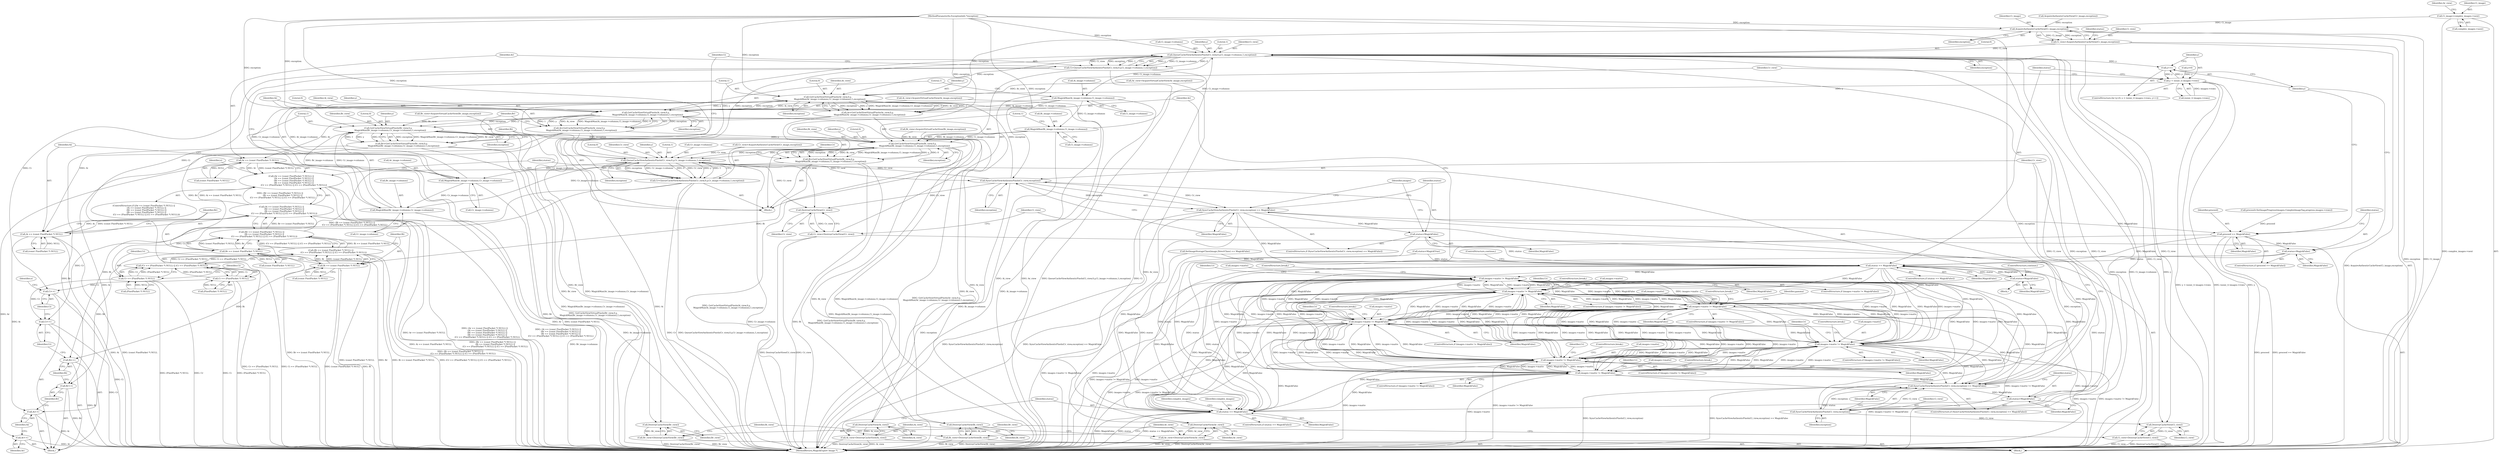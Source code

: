 digraph "0_ImageMagick6_f6ffc702c6eecd963587273a429dcd608c648984_0@pointer" {
"1000335" [label="(Call,Ci_image=complex_images->next)"];
"1000367" [label="(Call,AcquireAuthenticCacheView(Ci_image,exception))"];
"1000365" [label="(Call,Ci_view=AcquireAuthenticCacheView(Ci_image,exception))"];
"1000471" [label="(Call,QueueCacheViewAuthenticPixels(Ci_view,0,y,Ci_image->columns,1,exception))"];
"1000387" [label="(Call,y++)"];
"1000380" [label="(Call,y < (ssize_t) images->rows)"];
"1000400" [label="(Call,GetCacheViewVirtualPixels(Ar_view,0,y,\n      MagickMax(Ar_image->columns,Cr_image->columns),1,exception))"];
"1000398" [label="(Call,Ar=GetCacheViewVirtualPixels(Ar_view,0,y,\n      MagickMax(Ar_image->columns,Cr_image->columns),1,exception))"];
"1000482" [label="(Call,Ar == (const PixelPacket *) NULL)"];
"1000481" [label="(Call,(Ar == (const PixelPacket *) NULL) ||\n        (Ai == (const PixelPacket *) NULL) ||\n        (Br == (const PixelPacket *) NULL) ||\n        (Bi == (const PixelPacket *) NULL) ||\n        (Cr == (PixelPacket *) NULL) || (Ci == (PixelPacket *) NULL))"];
"1001554" [label="(Call,Ar++)"];
"1000415" [label="(Call,GetCacheViewVirtualPixels(Ai_view,0,y,\n      MagickMax(Ai_image->columns,Ci_image->columns),1,exception))"];
"1000413" [label="(Call,Ai=GetCacheViewVirtualPixels(Ai_view,0,y,\n      MagickMax(Ai_image->columns,Ci_image->columns),1,exception))"];
"1000488" [label="(Call,Ai == (const PixelPacket *) NULL)"];
"1000487" [label="(Call,(Ai == (const PixelPacket *) NULL) ||\n        (Br == (const PixelPacket *) NULL) ||\n        (Bi == (const PixelPacket *) NULL) ||\n        (Cr == (PixelPacket *) NULL) || (Ci == (PixelPacket *) NULL))"];
"1001556" [label="(Call,Ai++)"];
"1000430" [label="(Call,GetCacheViewVirtualPixels(Br_view,0,y,\n      MagickMax(Br_image->columns,Cr_image->columns),1,exception))"];
"1000428" [label="(Call,Br=GetCacheViewVirtualPixels(Br_view,0,y,\n      MagickMax(Br_image->columns,Cr_image->columns),1,exception))"];
"1000494" [label="(Call,Br == (const PixelPacket *) NULL)"];
"1000493" [label="(Call,(Br == (const PixelPacket *) NULL) ||\n        (Bi == (const PixelPacket *) NULL) ||\n        (Cr == (PixelPacket *) NULL) || (Ci == (PixelPacket *) NULL))"];
"1001558" [label="(Call,Br++)"];
"1000445" [label="(Call,GetCacheViewVirtualPixels(Bi_view,0,y,\n      MagickMax(Bi_image->columns,Ci_image->columns),1,exception))"];
"1000443" [label="(Call,Bi=GetCacheViewVirtualPixels(Bi_view,0,y,\n      MagickMax(Bi_image->columns,Ci_image->columns),1,exception))"];
"1000500" [label="(Call,Bi == (const PixelPacket *) NULL)"];
"1000499" [label="(Call,(Bi == (const PixelPacket *) NULL) ||\n        (Cr == (PixelPacket *) NULL) || (Ci == (PixelPacket *) NULL))"];
"1001560" [label="(Call,Bi++)"];
"1000460" [label="(Call,QueueCacheViewAuthenticPixels(Cr_view,0,y,Cr_image->columns,1,exception))"];
"1000404" [label="(Call,MagickMax(Ar_image->columns,Cr_image->columns))"];
"1000434" [label="(Call,MagickMax(Br_image->columns,Cr_image->columns))"];
"1000458" [label="(Call,Cr=QueueCacheViewAuthenticPixels(Cr_view,0,y,Cr_image->columns,1,exception))"];
"1000506" [label="(Call,Cr == (PixelPacket *) NULL)"];
"1000505" [label="(Call,(Cr == (PixelPacket *) NULL) || (Ci == (PixelPacket *) NULL))"];
"1001562" [label="(Call,Cr++)"];
"1001577" [label="(Call,SyncCacheViewAuthenticPixels(Cr_view,exception))"];
"1001576" [label="(Call,SyncCacheViewAuthenticPixels(Cr_view,exception) == MagickFalse)"];
"1000394" [label="(Call,status == MagickFalse)"];
"1000517" [label="(Call,status=MagickFalse)"];
"1001637" [label="(Call,status == MagickFalse)"];
"1000607" [label="(Call,images->matte != MagickFalse)"];
"1000685" [label="(Call,images->matte != MagickFalse)"];
"1000897" [label="(Call,images->matte != MagickFalse)"];
"1001080" [label="(Call,images->matte != MagickFalse)"];
"1001253" [label="(Call,images->matte != MagickFalse)"];
"1001413" [label="(Call,images->matte != MagickFalse)"];
"1001525" [label="(Call,images->matte != MagickFalse)"];
"1001567" [label="(Call,SyncCacheViewAuthenticPixels(Ci_view,exception) == MagickFalse)"];
"1001572" [label="(Call,status=MagickFalse)"];
"1001581" [label="(Call,status=MagickFalse)"];
"1001606" [label="(Call,proceed == MagickFalse)"];
"1001609" [label="(Call,status=MagickFalse)"];
"1001614" [label="(Call,DestroyCacheView(Cr_view))"];
"1001612" [label="(Call,Cr_view=DestroyCacheView(Cr_view))"];
"1001626" [label="(Call,DestroyCacheView(Bi_view))"];
"1001624" [label="(Call,Bi_view=DestroyCacheView(Bi_view))"];
"1001622" [label="(Call,DestroyCacheView(Br_view))"];
"1001620" [label="(Call,Br_view=DestroyCacheView(Br_view))"];
"1001634" [label="(Call,DestroyCacheView(Ai_view))"];
"1001632" [label="(Call,Ai_view=DestroyCacheView(Ai_view))"];
"1001630" [label="(Call,DestroyCacheView(Ar_view))"];
"1001628" [label="(Call,Ar_view=DestroyCacheView(Ar_view))"];
"1000419" [label="(Call,MagickMax(Ai_image->columns,Ci_image->columns))"];
"1000449" [label="(Call,MagickMax(Bi_image->columns,Ci_image->columns))"];
"1000469" [label="(Call,Ci=QueueCacheViewAuthenticPixels(Ci_view,0,y,Ci_image->columns,1,exception))"];
"1000511" [label="(Call,Ci == (PixelPacket *) NULL)"];
"1001564" [label="(Call,Ci++)"];
"1001568" [label="(Call,SyncCacheViewAuthenticPixels(Ci_view,exception))"];
"1001618" [label="(Call,DestroyCacheView(Ci_view))"];
"1001616" [label="(Call,Ci_view=DestroyCacheView(Ci_view))"];
"1001564" [label="(Call,Ci++)"];
"1001639" [label="(Identifier,MagickFalse)"];
"1000467" [label="(Literal,1)"];
"1000445" [label="(Call,GetCacheViewVirtualPixels(Bi_view,0,y,\n      MagickMax(Bi_image->columns,Ci_image->columns),1,exception))"];
"1000464" [label="(Call,Cr_image->columns)"];
"1000462" [label="(Literal,0)"];
"1000362" [label="(Call,AcquireAuthenticCacheView(Cr_image,exception))"];
"1001616" [label="(Call,Ci_view=DestroyCacheView(Ci_view))"];
"1001569" [label="(Identifier,Ci_view)"];
"1000965" [label="(ControlStructure,break;)"];
"1001613" [label="(Identifier,Cr_view)"];
"1001607" [label="(Identifier,proceed)"];
"1001610" [label="(Identifier,status)"];
"1000381" [label="(Identifier,y)"];
"1000487" [label="(Call,(Ai == (const PixelPacket *) NULL) ||\n        (Br == (const PixelPacket *) NULL) ||\n        (Bi == (const PixelPacket *) NULL) ||\n        (Cr == (PixelPacket *) NULL) || (Ci == (PixelPacket *) NULL))"];
"1000380" [label="(Call,y < (ssize_t) images->rows)"];
"1001413" [label="(Call,images->matte != MagickFalse)"];
"1000505" [label="(Call,(Cr == (PixelPacket *) NULL) || (Ci == (PixelPacket *) NULL))"];
"1001252" [label="(ControlStructure,if (images->matte != MagickFalse))"];
"1000468" [label="(Identifier,exception)"];
"1001575" [label="(ControlStructure,if (SyncCacheViewAuthenticPixels(Cr_view,exception) == MagickFalse))"];
"1001624" [label="(Call,Bi_view=DestroyCacheView(Bi_view))"];
"1000479" [label="(Identifier,exception)"];
"1000494" [label="(Call,Br == (const PixelPacket *) NULL)"];
"1000460" [label="(Call,QueueCacheViewAuthenticPixels(Cr_view,0,y,Cr_image->columns,1,exception))"];
"1000404" [label="(Call,MagickMax(Ar_image->columns,Cr_image->columns))"];
"1000441" [label="(Literal,1)"];
"1000511" [label="(Call,Ci == (PixelPacket *) NULL)"];
"1000402" [label="(Literal,0)"];
"1000608" [label="(Call,images->matte)"];
"1001563" [label="(Identifier,Cr)"];
"1000461" [label="(Identifier,Cr_view)"];
"1000635" [label="(ControlStructure,break;)"];
"1000470" [label="(Identifier,Ci)"];
"1000904" [label="(Identifier,gamma)"];
"1000426" [label="(Literal,1)"];
"1001573" [label="(Identifier,status)"];
"1001605" [label="(ControlStructure,if (proceed == MagickFalse))"];
"1000533" [label="(Identifier,x)"];
"1000463" [label="(Identifier,y)"];
"1000447" [label="(Literal,0)"];
"1000431" [label="(Identifier,Br_view)"];
"1000395" [label="(Identifier,status)"];
"1000484" [label="(Call,(const PixelPacket *) NULL)"];
"1001261" [label="(Identifier,Cr)"];
"1000456" [label="(Literal,1)"];
"1000685" [label="(Call,images->matte != MagickFalse)"];
"1001615" [label="(Identifier,Cr_view)"];
"1000512" [label="(Identifier,Ci)"];
"1001629" [label="(Identifier,Ar_view)"];
"1001571" [label="(Identifier,MagickFalse)"];
"1000897" [label="(Call,images->matte != MagickFalse)"];
"1001630" [label="(Call,DestroyCacheView(Ar_view))"];
"1000495" [label="(Identifier,Br)"];
"1000401" [label="(Identifier,Ar_view)"];
"1000473" [label="(Literal,0)"];
"1000335" [label="(Call,Ci_image=complex_images->next)"];
"1001081" [label="(Call,images->matte)"];
"1000367" [label="(Call,AcquireAuthenticCacheView(Ci_image,exception))"];
"1000446" [label="(Identifier,Bi_view)"];
"1000371" [label="(Identifier,status)"];
"1000398" [label="(Call,Ar=GetCacheViewVirtualPixels(Ar_view,0,y,\n      MagickMax(Ar_image->columns,Cr_image->columns),1,exception))"];
"1000513" [label="(Call,(PixelPacket *) NULL)"];
"1000496" [label="(Call,(const PixelPacket *) NULL)"];
"1000483" [label="(Identifier,Ar)"];
"1001421" [label="(Identifier,Cr)"];
"1001633" [label="(Identifier,Ai_view)"];
"1001618" [label="(Call,DestroyCacheView(Ci_view))"];
"1001529" [label="(Identifier,MagickFalse)"];
"1000458" [label="(Call,Cr=QueueCacheViewAuthenticPixels(Cr_view,0,y,Cr_image->columns,1,exception))"];
"1001533" [label="(Identifier,Cr)"];
"1000414" [label="(Identifier,Ai)"];
"1000443" [label="(Call,Bi=GetCacheViewVirtualPixels(Bi_view,0,y,\n      MagickMax(Bi_image->columns,Ci_image->columns),1,exception))"];
"1000453" [label="(Call,Ci_image->columns)"];
"1000340" [label="(Call,Ar_view=AcquireVirtualCacheView(Ar_image,exception))"];
"1000520" [label="(ControlStructure,continue;)"];
"1000432" [label="(Literal,0)"];
"1001559" [label="(Identifier,Br)"];
"1000457" [label="(Identifier,exception)"];
"1001567" [label="(Call,SyncCacheViewAuthenticPixels(Ci_view,exception) == MagickFalse)"];
"1000488" [label="(Call,Ai == (const PixelPacket *) NULL)"];
"1000341" [label="(Identifier,Ar_view)"];
"1000489" [label="(Identifier,Ai)"];
"1001645" [label="(Identifier,complex_images)"];
"1000433" [label="(Identifier,y)"];
"1001587" [label="(Identifier,images)"];
"1001579" [label="(Identifier,exception)"];
"1001566" [label="(ControlStructure,if (SyncCacheViewAuthenticPixels(Ci_view,exception) == MagickFalse))"];
"1000423" [label="(Call,Ci_image->columns)"];
"1001626" [label="(Call,DestroyCacheView(Bi_view))"];
"1000428" [label="(Call,Br=GetCacheViewVirtualPixels(Br_view,0,y,\n      MagickMax(Br_image->columns,Cr_image->columns),1,exception))"];
"1000400" [label="(Call,GetCacheViewVirtualPixels(Ar_view,0,y,\n      MagickMax(Ar_image->columns,Cr_image->columns),1,exception))"];
"1001079" [label="(ControlStructure,if (images->matte != MagickFalse))"];
"1001565" [label="(Identifier,Ci)"];
"1000365" [label="(Call,Ci_view=AcquireAuthenticCacheView(Ci_image,exception))"];
"1000438" [label="(Call,Cr_image->columns)"];
"1001417" [label="(Identifier,MagickFalse)"];
"1000607" [label="(Call,images->matte != MagickFalse)"];
"1000405" [label="(Call,Ar_image->columns)"];
"1001609" [label="(Call,status=MagickFalse)"];
"1001524" [label="(ControlStructure,if (images->matte != MagickFalse))"];
"1000523" [label="(Identifier,x)"];
"1001606" [label="(Call,proceed == MagickFalse)"];
"1001646" [label="(MethodReturn,MagickExport Image *)"];
"1000444" [label="(Identifier,Bi)"];
"1001525" [label="(Call,images->matte != MagickFalse)"];
"1000387" [label="(Call,y++)"];
"1000482" [label="(Call,Ar == (const PixelPacket *) NULL)"];
"1001574" [label="(Identifier,MagickFalse)"];
"1000370" [label="(Call,status=MagickTrue)"];
"1000901" [label="(Identifier,MagickFalse)"];
"1001578" [label="(Identifier,Cr_view)"];
"1001556" [label="(Call,Ai++)"];
"1001080" [label="(Call,images->matte != MagickFalse)"];
"1001635" [label="(Identifier,Ai_view)"];
"1000490" [label="(Call,(const PixelPacket *) NULL)"];
"1000427" [label="(Identifier,exception)"];
"1000345" [label="(Call,Ai_view=AcquireVirtualCacheView(Ai_image,exception))"];
"1000475" [label="(Call,Ci_image->columns)"];
"1001257" [label="(Identifier,MagickFalse)"];
"1001301" [label="(ControlStructure,break;)"];
"1001526" [label="(Call,images->matte)"];
"1000360" [label="(Call,Cr_view=AcquireAuthenticCacheView(Cr_image,exception))"];
"1001631" [label="(Identifier,Ar_view)"];
"1000448" [label="(Identifier,y)"];
"1000517" [label="(Call,status=MagickFalse)"];
"1000104" [label="(MethodParameterIn,ExceptionInfo *exception)"];
"1001623" [label="(Identifier,Br_view)"];
"1000474" [label="(Identifier,y)"];
"1000480" [label="(ControlStructure,if ((Ar == (const PixelPacket *) NULL) ||\n        (Ai == (const PixelPacket *) NULL) ||\n        (Br == (const PixelPacket *) NULL) ||\n        (Bi == (const PixelPacket *) NULL) ||\n        (Cr == (PixelPacket *) NULL) || (Ci == (PixelPacket *) NULL)))"];
"1000337" [label="(Call,complex_images->next)"];
"1001582" [label="(Identifier,status)"];
"1000449" [label="(Call,MagickMax(Bi_image->columns,Ci_image->columns))"];
"1001253" [label="(Call,images->matte != MagickFalse)"];
"1001254" [label="(Call,images->matte)"];
"1000393" [label="(ControlStructure,if (status == MagickFalse))"];
"1000376" [label="(ControlStructure,for (y=0; y < (ssize_t) images->rows; y++))"];
"1000611" [label="(Identifier,MagickFalse)"];
"1001560" [label="(Call,Bi++)"];
"1001612" [label="(Call,Cr_view=DestroyCacheView(Cr_view))"];
"1001634" [label="(Call,DestroyCacheView(Ai_view))"];
"1001581" [label="(Call,status=MagickFalse)"];
"1000706" [label="(ControlStructure,break;)"];
"1001583" [label="(Identifier,MagickFalse)"];
"1001617" [label="(Identifier,Ci_view)"];
"1001570" [label="(Identifier,exception)"];
"1001412" [label="(ControlStructure,if (images->matte != MagickFalse))"];
"1000896" [label="(ControlStructure,if (images->matte != MagickFalse))"];
"1001455" [label="(ControlStructure,break;)"];
"1001611" [label="(Identifier,MagickFalse)"];
"1000507" [label="(Identifier,Cr)"];
"1001561" [label="(Identifier,Bi)"];
"1000368" [label="(Identifier,Ci_image)"];
"1000408" [label="(Call,Cr_image->columns)"];
"1000689" [label="(Identifier,MagickFalse)"];
"1000516" [label="(Block,)"];
"1000420" [label="(Call,Ai_image->columns)"];
"1000684" [label="(ControlStructure,if (images->matte != MagickFalse))"];
"1000417" [label="(Literal,0)"];
"1000105" [label="(Block,)"];
"1000336" [label="(Identifier,Ci_image)"];
"1001622" [label="(Call,DestroyCacheView(Br_view))"];
"1000394" [label="(Call,status == MagickFalse)"];
"1000686" [label="(Call,images->matte)"];
"1001614" [label="(Call,DestroyCacheView(Cr_view))"];
"1001620" [label="(Call,Br_view=DestroyCacheView(Br_view))"];
"1000403" [label="(Identifier,y)"];
"1000389" [label="(Block,)"];
"1001627" [label="(Identifier,Bi_view)"];
"1000519" [label="(Identifier,MagickFalse)"];
"1000369" [label="(Identifier,exception)"];
"1000481" [label="(Call,(Ar == (const PixelPacket *) NULL) ||\n        (Ai == (const PixelPacket *) NULL) ||\n        (Br == (const PixelPacket *) NULL) ||\n        (Bi == (const PixelPacket *) NULL) ||\n        (Cr == (PixelPacket *) NULL) || (Ci == (PixelPacket *) NULL))"];
"1001577" [label="(Call,SyncCacheViewAuthenticPixels(Cr_view,exception))"];
"1000388" [label="(Identifier,y)"];
"1000382" [label="(Call,(ssize_t) images->rows)"];
"1001084" [label="(Identifier,MagickFalse)"];
"1000413" [label="(Call,Ai=GetCacheViewVirtualPixels(Ai_view,0,y,\n      MagickMax(Ai_image->columns,Ci_image->columns),1,exception))"];
"1000355" [label="(Call,Bi_view=AcquireVirtualCacheView(Bi_image,exception))"];
"1000500" [label="(Call,Bi == (const PixelPacket *) NULL)"];
"1000693" [label="(Identifier,Cr)"];
"1001414" [label="(Call,images->matte)"];
"1001580" [label="(Identifier,MagickFalse)"];
"1000411" [label="(Literal,1)"];
"1001555" [label="(Identifier,Ar)"];
"1001628" [label="(Call,Ar_view=DestroyCacheView(Ar_view))"];
"1000478" [label="(Literal,1)"];
"1000416" [label="(Identifier,Ai_view)"];
"1001562" [label="(Call,Cr++)"];
"1001641" [label="(Identifier,complex_images)"];
"1000518" [label="(Identifier,status)"];
"1000499" [label="(Call,(Bi == (const PixelPacket *) NULL) ||\n        (Cr == (PixelPacket *) NULL) || (Ci == (PixelPacket *) NULL))"];
"1000502" [label="(Call,(const PixelPacket *) NULL)"];
"1001638" [label="(Identifier,status)"];
"1000471" [label="(Call,QueueCacheViewAuthenticPixels(Ci_view,0,y,Ci_image->columns,1,exception))"];
"1001625" [label="(Identifier,Bi_view)"];
"1000898" [label="(Call,images->matte)"];
"1000418" [label="(Identifier,y)"];
"1000501" [label="(Identifier,Bi)"];
"1000419" [label="(Call,MagickMax(Ai_image->columns,Ci_image->columns))"];
"1001554" [label="(Call,Ar++)"];
"1000396" [label="(Identifier,MagickFalse)"];
"1001088" [label="(Identifier,Cr)"];
"1000472" [label="(Identifier,Ci_view)"];
"1000508" [label="(Call,(PixelPacket *) NULL)"];
"1000207" [label="(Call,SetImageStorageClass(image,DirectClass) == MagickFalse)"];
"1000506" [label="(Call,Cr == (PixelPacket *) NULL)"];
"1000377" [label="(Call,y=0)"];
"1001123" [label="(ControlStructure,break;)"];
"1000429" [label="(Identifier,Br)"];
"1000397" [label="(ControlStructure,continue;)"];
"1001608" [label="(Identifier,MagickFalse)"];
"1001632" [label="(Call,Ai_view=DestroyCacheView(Ai_view))"];
"1000350" [label="(Call,Br_view=AcquireVirtualCacheView(Br_image,exception))"];
"1000493" [label="(Call,(Br == (const PixelPacket *) NULL) ||\n        (Bi == (const PixelPacket *) NULL) ||\n        (Cr == (PixelPacket *) NULL) || (Ci == (PixelPacket *) NULL))"];
"1001558" [label="(Call,Br++)"];
"1000399" [label="(Identifier,Ar)"];
"1000434" [label="(Call,MagickMax(Br_image->columns,Cr_image->columns))"];
"1001596" [label="(Call,proceed=SetImageProgress(images,ComplexImageTag,progress,images->rows))"];
"1000450" [label="(Call,Bi_image->columns)"];
"1000430" [label="(Call,GetCacheViewVirtualPixels(Br_view,0,y,\n      MagickMax(Br_image->columns,Cr_image->columns),1,exception))"];
"1001636" [label="(ControlStructure,if (status == MagickFalse))"];
"1001568" [label="(Call,SyncCacheViewAuthenticPixels(Ci_view,exception))"];
"1001576" [label="(Call,SyncCacheViewAuthenticPixels(Cr_view,exception) == MagickFalse)"];
"1000412" [label="(Identifier,exception)"];
"1000469" [label="(Call,Ci=QueueCacheViewAuthenticPixels(Ci_view,0,y,Ci_image->columns,1,exception))"];
"1001621" [label="(Identifier,Br_view)"];
"1001619" [label="(Identifier,Ci_view)"];
"1001637" [label="(Call,status == MagickFalse)"];
"1000415" [label="(Call,GetCacheViewVirtualPixels(Ai_view,0,y,\n      MagickMax(Ai_image->columns,Ci_image->columns),1,exception))"];
"1000459" [label="(Identifier,Cr)"];
"1000442" [label="(Identifier,exception)"];
"1001572" [label="(Call,status=MagickFalse)"];
"1000606" [label="(ControlStructure,if (images->matte != MagickFalse))"];
"1000534" [label="(Block,)"];
"1000615" [label="(Identifier,Cr)"];
"1000435" [label="(Call,Br_image->columns)"];
"1001553" [label="(ControlStructure,break;)"];
"1000366" [label="(Identifier,Ci_view)"];
"1001557" [label="(Identifier,Ai)"];
"1000335" -> "1000105"  [label="AST: "];
"1000335" -> "1000337"  [label="CFG: "];
"1000336" -> "1000335"  [label="AST: "];
"1000337" -> "1000335"  [label="AST: "];
"1000341" -> "1000335"  [label="CFG: "];
"1000335" -> "1001646"  [label="DDG: complex_images->next"];
"1000335" -> "1000367"  [label="DDG: Ci_image"];
"1000367" -> "1000365"  [label="AST: "];
"1000367" -> "1000369"  [label="CFG: "];
"1000368" -> "1000367"  [label="AST: "];
"1000369" -> "1000367"  [label="AST: "];
"1000365" -> "1000367"  [label="CFG: "];
"1000367" -> "1001646"  [label="DDG: exception"];
"1000367" -> "1001646"  [label="DDG: Ci_image"];
"1000367" -> "1000365"  [label="DDG: Ci_image"];
"1000367" -> "1000365"  [label="DDG: exception"];
"1000362" -> "1000367"  [label="DDG: exception"];
"1000104" -> "1000367"  [label="DDG: exception"];
"1000367" -> "1000400"  [label="DDG: exception"];
"1000365" -> "1000105"  [label="AST: "];
"1000366" -> "1000365"  [label="AST: "];
"1000371" -> "1000365"  [label="CFG: "];
"1000365" -> "1001646"  [label="DDG: AcquireAuthenticCacheView(Ci_image,exception)"];
"1000365" -> "1000471"  [label="DDG: Ci_view"];
"1000365" -> "1001618"  [label="DDG: Ci_view"];
"1000471" -> "1000469"  [label="AST: "];
"1000471" -> "1000479"  [label="CFG: "];
"1000472" -> "1000471"  [label="AST: "];
"1000473" -> "1000471"  [label="AST: "];
"1000474" -> "1000471"  [label="AST: "];
"1000475" -> "1000471"  [label="AST: "];
"1000478" -> "1000471"  [label="AST: "];
"1000479" -> "1000471"  [label="AST: "];
"1000469" -> "1000471"  [label="CFG: "];
"1000471" -> "1001646"  [label="DDG: y"];
"1000471" -> "1001646"  [label="DDG: exception"];
"1000471" -> "1001646"  [label="DDG: Ci_image->columns"];
"1000471" -> "1000387"  [label="DDG: y"];
"1000471" -> "1000400"  [label="DDG: exception"];
"1000471" -> "1000419"  [label="DDG: Ci_image->columns"];
"1000471" -> "1000469"  [label="DDG: y"];
"1000471" -> "1000469"  [label="DDG: Ci_image->columns"];
"1000471" -> "1000469"  [label="DDG: 0"];
"1000471" -> "1000469"  [label="DDG: Ci_view"];
"1000471" -> "1000469"  [label="DDG: exception"];
"1000471" -> "1000469"  [label="DDG: 1"];
"1001568" -> "1000471"  [label="DDG: Ci_view"];
"1000460" -> "1000471"  [label="DDG: y"];
"1000460" -> "1000471"  [label="DDG: exception"];
"1000449" -> "1000471"  [label="DDG: Ci_image->columns"];
"1000104" -> "1000471"  [label="DDG: exception"];
"1000471" -> "1001568"  [label="DDG: Ci_view"];
"1000471" -> "1001568"  [label="DDG: exception"];
"1000471" -> "1001618"  [label="DDG: Ci_view"];
"1000387" -> "1000376"  [label="AST: "];
"1000387" -> "1000388"  [label="CFG: "];
"1000388" -> "1000387"  [label="AST: "];
"1000381" -> "1000387"  [label="CFG: "];
"1000387" -> "1000380"  [label="DDG: y"];
"1000380" -> "1000387"  [label="DDG: y"];
"1000380" -> "1000376"  [label="AST: "];
"1000380" -> "1000382"  [label="CFG: "];
"1000381" -> "1000380"  [label="AST: "];
"1000382" -> "1000380"  [label="AST: "];
"1000395" -> "1000380"  [label="CFG: "];
"1001613" -> "1000380"  [label="CFG: "];
"1000380" -> "1001646"  [label="DDG: y < (ssize_t) images->rows"];
"1000380" -> "1001646"  [label="DDG: (ssize_t) images->rows"];
"1000380" -> "1001646"  [label="DDG: y"];
"1000377" -> "1000380"  [label="DDG: y"];
"1000382" -> "1000380"  [label="DDG: images->rows"];
"1000380" -> "1000400"  [label="DDG: y"];
"1000400" -> "1000398"  [label="AST: "];
"1000400" -> "1000412"  [label="CFG: "];
"1000401" -> "1000400"  [label="AST: "];
"1000402" -> "1000400"  [label="AST: "];
"1000403" -> "1000400"  [label="AST: "];
"1000404" -> "1000400"  [label="AST: "];
"1000411" -> "1000400"  [label="AST: "];
"1000412" -> "1000400"  [label="AST: "];
"1000398" -> "1000400"  [label="CFG: "];
"1000400" -> "1001646"  [label="DDG: MagickMax(Ar_image->columns,Cr_image->columns)"];
"1000400" -> "1000398"  [label="DDG: exception"];
"1000400" -> "1000398"  [label="DDG: y"];
"1000400" -> "1000398"  [label="DDG: MagickMax(Ar_image->columns,Cr_image->columns)"];
"1000400" -> "1000398"  [label="DDG: 0"];
"1000400" -> "1000398"  [label="DDG: Ar_view"];
"1000400" -> "1000398"  [label="DDG: 1"];
"1000340" -> "1000400"  [label="DDG: Ar_view"];
"1000404" -> "1000400"  [label="DDG: Ar_image->columns"];
"1000404" -> "1000400"  [label="DDG: Cr_image->columns"];
"1001577" -> "1000400"  [label="DDG: exception"];
"1000104" -> "1000400"  [label="DDG: exception"];
"1000400" -> "1000415"  [label="DDG: y"];
"1000400" -> "1000415"  [label="DDG: exception"];
"1000400" -> "1001630"  [label="DDG: Ar_view"];
"1000398" -> "1000389"  [label="AST: "];
"1000399" -> "1000398"  [label="AST: "];
"1000414" -> "1000398"  [label="CFG: "];
"1000398" -> "1001646"  [label="DDG: GetCacheViewVirtualPixels(Ar_view,0,y,\n      MagickMax(Ar_image->columns,Cr_image->columns),1,exception)"];
"1000398" -> "1000482"  [label="DDG: Ar"];
"1000482" -> "1000481"  [label="AST: "];
"1000482" -> "1000484"  [label="CFG: "];
"1000483" -> "1000482"  [label="AST: "];
"1000484" -> "1000482"  [label="AST: "];
"1000489" -> "1000482"  [label="CFG: "];
"1000481" -> "1000482"  [label="CFG: "];
"1000482" -> "1001646"  [label="DDG: Ar"];
"1000482" -> "1001646"  [label="DDG: (const PixelPacket *) NULL"];
"1000482" -> "1000481"  [label="DDG: Ar"];
"1000482" -> "1000481"  [label="DDG: (const PixelPacket *) NULL"];
"1000484" -> "1000482"  [label="DDG: NULL"];
"1000482" -> "1001554"  [label="DDG: Ar"];
"1000481" -> "1000480"  [label="AST: "];
"1000481" -> "1000487"  [label="CFG: "];
"1000487" -> "1000481"  [label="AST: "];
"1000518" -> "1000481"  [label="CFG: "];
"1000523" -> "1000481"  [label="CFG: "];
"1000481" -> "1001646"  [label="DDG: (Ar == (const PixelPacket *) NULL) ||\n        (Ai == (const PixelPacket *) NULL) ||\n        (Br == (const PixelPacket *) NULL) ||\n        (Bi == (const PixelPacket *) NULL) ||\n        (Cr == (PixelPacket *) NULL) || (Ci == (PixelPacket *) NULL)"];
"1000481" -> "1001646"  [label="DDG: (Ai == (const PixelPacket *) NULL) ||\n        (Br == (const PixelPacket *) NULL) ||\n        (Bi == (const PixelPacket *) NULL) ||\n        (Cr == (PixelPacket *) NULL) || (Ci == (PixelPacket *) NULL)"];
"1000481" -> "1001646"  [label="DDG: Ar == (const PixelPacket *) NULL"];
"1000487" -> "1000481"  [label="DDG: Ai == (const PixelPacket *) NULL"];
"1000487" -> "1000481"  [label="DDG: (Br == (const PixelPacket *) NULL) ||\n        (Bi == (const PixelPacket *) NULL) ||\n        (Cr == (PixelPacket *) NULL) || (Ci == (PixelPacket *) NULL)"];
"1001554" -> "1000534"  [label="AST: "];
"1001554" -> "1001555"  [label="CFG: "];
"1001555" -> "1001554"  [label="AST: "];
"1001557" -> "1001554"  [label="CFG: "];
"1001554" -> "1001646"  [label="DDG: Ar"];
"1000415" -> "1000413"  [label="AST: "];
"1000415" -> "1000427"  [label="CFG: "];
"1000416" -> "1000415"  [label="AST: "];
"1000417" -> "1000415"  [label="AST: "];
"1000418" -> "1000415"  [label="AST: "];
"1000419" -> "1000415"  [label="AST: "];
"1000426" -> "1000415"  [label="AST: "];
"1000427" -> "1000415"  [label="AST: "];
"1000413" -> "1000415"  [label="CFG: "];
"1000415" -> "1001646"  [label="DDG: MagickMax(Ai_image->columns,Ci_image->columns)"];
"1000415" -> "1000413"  [label="DDG: exception"];
"1000415" -> "1000413"  [label="DDG: 1"];
"1000415" -> "1000413"  [label="DDG: y"];
"1000415" -> "1000413"  [label="DDG: Ai_view"];
"1000415" -> "1000413"  [label="DDG: MagickMax(Ai_image->columns,Ci_image->columns)"];
"1000415" -> "1000413"  [label="DDG: 0"];
"1000345" -> "1000415"  [label="DDG: Ai_view"];
"1000419" -> "1000415"  [label="DDG: Ai_image->columns"];
"1000419" -> "1000415"  [label="DDG: Ci_image->columns"];
"1000104" -> "1000415"  [label="DDG: exception"];
"1000415" -> "1000430"  [label="DDG: y"];
"1000415" -> "1000430"  [label="DDG: exception"];
"1000415" -> "1001634"  [label="DDG: Ai_view"];
"1000413" -> "1000389"  [label="AST: "];
"1000414" -> "1000413"  [label="AST: "];
"1000429" -> "1000413"  [label="CFG: "];
"1000413" -> "1001646"  [label="DDG: Ai"];
"1000413" -> "1001646"  [label="DDG: GetCacheViewVirtualPixels(Ai_view,0,y,\n      MagickMax(Ai_image->columns,Ci_image->columns),1,exception)"];
"1000413" -> "1000488"  [label="DDG: Ai"];
"1000413" -> "1001556"  [label="DDG: Ai"];
"1000488" -> "1000487"  [label="AST: "];
"1000488" -> "1000490"  [label="CFG: "];
"1000489" -> "1000488"  [label="AST: "];
"1000490" -> "1000488"  [label="AST: "];
"1000495" -> "1000488"  [label="CFG: "];
"1000487" -> "1000488"  [label="CFG: "];
"1000488" -> "1001646"  [label="DDG: Ai"];
"1000488" -> "1001646"  [label="DDG: (const PixelPacket *) NULL"];
"1000488" -> "1000487"  [label="DDG: Ai"];
"1000488" -> "1000487"  [label="DDG: (const PixelPacket *) NULL"];
"1000490" -> "1000488"  [label="DDG: NULL"];
"1000488" -> "1001556"  [label="DDG: Ai"];
"1000487" -> "1000493"  [label="CFG: "];
"1000493" -> "1000487"  [label="AST: "];
"1000487" -> "1001646"  [label="DDG: Ai == (const PixelPacket *) NULL"];
"1000487" -> "1001646"  [label="DDG: (Br == (const PixelPacket *) NULL) ||\n        (Bi == (const PixelPacket *) NULL) ||\n        (Cr == (PixelPacket *) NULL) || (Ci == (PixelPacket *) NULL)"];
"1000493" -> "1000487"  [label="DDG: Br == (const PixelPacket *) NULL"];
"1000493" -> "1000487"  [label="DDG: (Bi == (const PixelPacket *) NULL) ||\n        (Cr == (PixelPacket *) NULL) || (Ci == (PixelPacket *) NULL)"];
"1001556" -> "1000534"  [label="AST: "];
"1001556" -> "1001557"  [label="CFG: "];
"1001557" -> "1001556"  [label="AST: "];
"1001559" -> "1001556"  [label="CFG: "];
"1001556" -> "1001646"  [label="DDG: Ai"];
"1000430" -> "1000428"  [label="AST: "];
"1000430" -> "1000442"  [label="CFG: "];
"1000431" -> "1000430"  [label="AST: "];
"1000432" -> "1000430"  [label="AST: "];
"1000433" -> "1000430"  [label="AST: "];
"1000434" -> "1000430"  [label="AST: "];
"1000441" -> "1000430"  [label="AST: "];
"1000442" -> "1000430"  [label="AST: "];
"1000428" -> "1000430"  [label="CFG: "];
"1000430" -> "1001646"  [label="DDG: MagickMax(Br_image->columns,Cr_image->columns)"];
"1000430" -> "1000428"  [label="DDG: exception"];
"1000430" -> "1000428"  [label="DDG: MagickMax(Br_image->columns,Cr_image->columns)"];
"1000430" -> "1000428"  [label="DDG: Br_view"];
"1000430" -> "1000428"  [label="DDG: 1"];
"1000430" -> "1000428"  [label="DDG: y"];
"1000430" -> "1000428"  [label="DDG: 0"];
"1000350" -> "1000430"  [label="DDG: Br_view"];
"1000434" -> "1000430"  [label="DDG: Br_image->columns"];
"1000434" -> "1000430"  [label="DDG: Cr_image->columns"];
"1000104" -> "1000430"  [label="DDG: exception"];
"1000430" -> "1000445"  [label="DDG: y"];
"1000430" -> "1000445"  [label="DDG: exception"];
"1000430" -> "1001622"  [label="DDG: Br_view"];
"1000428" -> "1000389"  [label="AST: "];
"1000429" -> "1000428"  [label="AST: "];
"1000444" -> "1000428"  [label="CFG: "];
"1000428" -> "1001646"  [label="DDG: GetCacheViewVirtualPixels(Br_view,0,y,\n      MagickMax(Br_image->columns,Cr_image->columns),1,exception)"];
"1000428" -> "1001646"  [label="DDG: Br"];
"1000428" -> "1000494"  [label="DDG: Br"];
"1000428" -> "1001558"  [label="DDG: Br"];
"1000494" -> "1000493"  [label="AST: "];
"1000494" -> "1000496"  [label="CFG: "];
"1000495" -> "1000494"  [label="AST: "];
"1000496" -> "1000494"  [label="AST: "];
"1000501" -> "1000494"  [label="CFG: "];
"1000493" -> "1000494"  [label="CFG: "];
"1000494" -> "1001646"  [label="DDG: (const PixelPacket *) NULL"];
"1000494" -> "1001646"  [label="DDG: Br"];
"1000494" -> "1000493"  [label="DDG: Br"];
"1000494" -> "1000493"  [label="DDG: (const PixelPacket *) NULL"];
"1000496" -> "1000494"  [label="DDG: NULL"];
"1000494" -> "1001558"  [label="DDG: Br"];
"1000493" -> "1000499"  [label="CFG: "];
"1000499" -> "1000493"  [label="AST: "];
"1000493" -> "1001646"  [label="DDG: Br == (const PixelPacket *) NULL"];
"1000493" -> "1001646"  [label="DDG: (Bi == (const PixelPacket *) NULL) ||\n        (Cr == (PixelPacket *) NULL) || (Ci == (PixelPacket *) NULL)"];
"1000499" -> "1000493"  [label="DDG: Bi == (const PixelPacket *) NULL"];
"1000499" -> "1000493"  [label="DDG: (Cr == (PixelPacket *) NULL) || (Ci == (PixelPacket *) NULL)"];
"1001558" -> "1000534"  [label="AST: "];
"1001558" -> "1001559"  [label="CFG: "];
"1001559" -> "1001558"  [label="AST: "];
"1001561" -> "1001558"  [label="CFG: "];
"1001558" -> "1001646"  [label="DDG: Br"];
"1000445" -> "1000443"  [label="AST: "];
"1000445" -> "1000457"  [label="CFG: "];
"1000446" -> "1000445"  [label="AST: "];
"1000447" -> "1000445"  [label="AST: "];
"1000448" -> "1000445"  [label="AST: "];
"1000449" -> "1000445"  [label="AST: "];
"1000456" -> "1000445"  [label="AST: "];
"1000457" -> "1000445"  [label="AST: "];
"1000443" -> "1000445"  [label="CFG: "];
"1000445" -> "1001646"  [label="DDG: MagickMax(Bi_image->columns,Ci_image->columns)"];
"1000445" -> "1000443"  [label="DDG: exception"];
"1000445" -> "1000443"  [label="DDG: 1"];
"1000445" -> "1000443"  [label="DDG: Bi_view"];
"1000445" -> "1000443"  [label="DDG: MagickMax(Bi_image->columns,Ci_image->columns)"];
"1000445" -> "1000443"  [label="DDG: y"];
"1000445" -> "1000443"  [label="DDG: 0"];
"1000355" -> "1000445"  [label="DDG: Bi_view"];
"1000449" -> "1000445"  [label="DDG: Bi_image->columns"];
"1000449" -> "1000445"  [label="DDG: Ci_image->columns"];
"1000104" -> "1000445"  [label="DDG: exception"];
"1000445" -> "1000460"  [label="DDG: y"];
"1000445" -> "1000460"  [label="DDG: exception"];
"1000445" -> "1001626"  [label="DDG: Bi_view"];
"1000443" -> "1000389"  [label="AST: "];
"1000444" -> "1000443"  [label="AST: "];
"1000459" -> "1000443"  [label="CFG: "];
"1000443" -> "1001646"  [label="DDG: GetCacheViewVirtualPixels(Bi_view,0,y,\n      MagickMax(Bi_image->columns,Ci_image->columns),1,exception)"];
"1000443" -> "1001646"  [label="DDG: Bi"];
"1000443" -> "1000500"  [label="DDG: Bi"];
"1000443" -> "1001560"  [label="DDG: Bi"];
"1000500" -> "1000499"  [label="AST: "];
"1000500" -> "1000502"  [label="CFG: "];
"1000501" -> "1000500"  [label="AST: "];
"1000502" -> "1000500"  [label="AST: "];
"1000507" -> "1000500"  [label="CFG: "];
"1000499" -> "1000500"  [label="CFG: "];
"1000500" -> "1001646"  [label="DDG: (const PixelPacket *) NULL"];
"1000500" -> "1001646"  [label="DDG: Bi"];
"1000500" -> "1000499"  [label="DDG: Bi"];
"1000500" -> "1000499"  [label="DDG: (const PixelPacket *) NULL"];
"1000502" -> "1000500"  [label="DDG: NULL"];
"1000500" -> "1001560"  [label="DDG: Bi"];
"1000499" -> "1000505"  [label="CFG: "];
"1000505" -> "1000499"  [label="AST: "];
"1000499" -> "1001646"  [label="DDG: Bi == (const PixelPacket *) NULL"];
"1000499" -> "1001646"  [label="DDG: (Cr == (PixelPacket *) NULL) || (Ci == (PixelPacket *) NULL)"];
"1000505" -> "1000499"  [label="DDG: Cr == (PixelPacket *) NULL"];
"1000505" -> "1000499"  [label="DDG: Ci == (PixelPacket *) NULL"];
"1001560" -> "1000534"  [label="AST: "];
"1001560" -> "1001561"  [label="CFG: "];
"1001561" -> "1001560"  [label="AST: "];
"1001563" -> "1001560"  [label="CFG: "];
"1001560" -> "1001646"  [label="DDG: Bi"];
"1000460" -> "1000458"  [label="AST: "];
"1000460" -> "1000468"  [label="CFG: "];
"1000461" -> "1000460"  [label="AST: "];
"1000462" -> "1000460"  [label="AST: "];
"1000463" -> "1000460"  [label="AST: "];
"1000464" -> "1000460"  [label="AST: "];
"1000467" -> "1000460"  [label="AST: "];
"1000468" -> "1000460"  [label="AST: "];
"1000458" -> "1000460"  [label="CFG: "];
"1000460" -> "1001646"  [label="DDG: Cr_image->columns"];
"1000460" -> "1000404"  [label="DDG: Cr_image->columns"];
"1000460" -> "1000458"  [label="DDG: exception"];
"1000460" -> "1000458"  [label="DDG: Cr_image->columns"];
"1000460" -> "1000458"  [label="DDG: 0"];
"1000460" -> "1000458"  [label="DDG: Cr_view"];
"1000460" -> "1000458"  [label="DDG: y"];
"1000460" -> "1000458"  [label="DDG: 1"];
"1000360" -> "1000460"  [label="DDG: Cr_view"];
"1001577" -> "1000460"  [label="DDG: Cr_view"];
"1000434" -> "1000460"  [label="DDG: Cr_image->columns"];
"1000104" -> "1000460"  [label="DDG: exception"];
"1000460" -> "1001577"  [label="DDG: Cr_view"];
"1000460" -> "1001614"  [label="DDG: Cr_view"];
"1000404" -> "1000408"  [label="CFG: "];
"1000405" -> "1000404"  [label="AST: "];
"1000408" -> "1000404"  [label="AST: "];
"1000411" -> "1000404"  [label="CFG: "];
"1000404" -> "1001646"  [label="DDG: Ar_image->columns"];
"1000404" -> "1000434"  [label="DDG: Cr_image->columns"];
"1000434" -> "1000438"  [label="CFG: "];
"1000435" -> "1000434"  [label="AST: "];
"1000438" -> "1000434"  [label="AST: "];
"1000441" -> "1000434"  [label="CFG: "];
"1000434" -> "1001646"  [label="DDG: Br_image->columns"];
"1000458" -> "1000389"  [label="AST: "];
"1000459" -> "1000458"  [label="AST: "];
"1000470" -> "1000458"  [label="CFG: "];
"1000458" -> "1001646"  [label="DDG: QueueCacheViewAuthenticPixels(Cr_view,0,y,Cr_image->columns,1,exception)"];
"1000458" -> "1001646"  [label="DDG: Cr"];
"1000458" -> "1000506"  [label="DDG: Cr"];
"1000458" -> "1001562"  [label="DDG: Cr"];
"1000506" -> "1000505"  [label="AST: "];
"1000506" -> "1000508"  [label="CFG: "];
"1000507" -> "1000506"  [label="AST: "];
"1000508" -> "1000506"  [label="AST: "];
"1000512" -> "1000506"  [label="CFG: "];
"1000505" -> "1000506"  [label="CFG: "];
"1000506" -> "1001646"  [label="DDG: Cr"];
"1000506" -> "1001646"  [label="DDG: (PixelPacket *) NULL"];
"1000506" -> "1000505"  [label="DDG: Cr"];
"1000506" -> "1000505"  [label="DDG: (PixelPacket *) NULL"];
"1000508" -> "1000506"  [label="DDG: NULL"];
"1000506" -> "1001562"  [label="DDG: Cr"];
"1000505" -> "1000511"  [label="CFG: "];
"1000511" -> "1000505"  [label="AST: "];
"1000505" -> "1001646"  [label="DDG: Cr == (PixelPacket *) NULL"];
"1000505" -> "1001646"  [label="DDG: Ci == (PixelPacket *) NULL"];
"1000511" -> "1000505"  [label="DDG: Ci"];
"1000511" -> "1000505"  [label="DDG: (PixelPacket *) NULL"];
"1001562" -> "1000534"  [label="AST: "];
"1001562" -> "1001563"  [label="CFG: "];
"1001563" -> "1001562"  [label="AST: "];
"1001565" -> "1001562"  [label="CFG: "];
"1001562" -> "1001646"  [label="DDG: Cr"];
"1001577" -> "1001576"  [label="AST: "];
"1001577" -> "1001579"  [label="CFG: "];
"1001578" -> "1001577"  [label="AST: "];
"1001579" -> "1001577"  [label="AST: "];
"1001580" -> "1001577"  [label="CFG: "];
"1001577" -> "1001646"  [label="DDG: exception"];
"1001577" -> "1001576"  [label="DDG: Cr_view"];
"1001577" -> "1001576"  [label="DDG: exception"];
"1001568" -> "1001577"  [label="DDG: exception"];
"1000104" -> "1001577"  [label="DDG: exception"];
"1001577" -> "1001614"  [label="DDG: Cr_view"];
"1001576" -> "1001575"  [label="AST: "];
"1001576" -> "1001580"  [label="CFG: "];
"1001580" -> "1001576"  [label="AST: "];
"1001582" -> "1001576"  [label="CFG: "];
"1001587" -> "1001576"  [label="CFG: "];
"1001576" -> "1001646"  [label="DDG: SyncCacheViewAuthenticPixels(Cr_view,exception) == MagickFalse"];
"1001576" -> "1001646"  [label="DDG: SyncCacheViewAuthenticPixels(Cr_view,exception)"];
"1001576" -> "1000394"  [label="DDG: MagickFalse"];
"1001567" -> "1001576"  [label="DDG: MagickFalse"];
"1001576" -> "1001581"  [label="DDG: MagickFalse"];
"1001576" -> "1001606"  [label="DDG: MagickFalse"];
"1001576" -> "1001637"  [label="DDG: MagickFalse"];
"1000394" -> "1000393"  [label="AST: "];
"1000394" -> "1000396"  [label="CFG: "];
"1000395" -> "1000394"  [label="AST: "];
"1000396" -> "1000394"  [label="AST: "];
"1000397" -> "1000394"  [label="CFG: "];
"1000399" -> "1000394"  [label="CFG: "];
"1001572" -> "1000394"  [label="DDG: status"];
"1001581" -> "1000394"  [label="DDG: status"];
"1001609" -> "1000394"  [label="DDG: status"];
"1000517" -> "1000394"  [label="DDG: status"];
"1000370" -> "1000394"  [label="DDG: status"];
"1001606" -> "1000394"  [label="DDG: MagickFalse"];
"1000207" -> "1000394"  [label="DDG: MagickFalse"];
"1000394" -> "1000517"  [label="DDG: MagickFalse"];
"1000394" -> "1000607"  [label="DDG: MagickFalse"];
"1000394" -> "1000685"  [label="DDG: MagickFalse"];
"1000394" -> "1000897"  [label="DDG: MagickFalse"];
"1000394" -> "1001080"  [label="DDG: MagickFalse"];
"1000394" -> "1001253"  [label="DDG: MagickFalse"];
"1000394" -> "1001413"  [label="DDG: MagickFalse"];
"1000394" -> "1001525"  [label="DDG: MagickFalse"];
"1000394" -> "1001567"  [label="DDG: MagickFalse"];
"1000394" -> "1001637"  [label="DDG: status"];
"1000394" -> "1001637"  [label="DDG: MagickFalse"];
"1000517" -> "1000516"  [label="AST: "];
"1000517" -> "1000519"  [label="CFG: "];
"1000518" -> "1000517"  [label="AST: "];
"1000519" -> "1000517"  [label="AST: "];
"1000520" -> "1000517"  [label="CFG: "];
"1000517" -> "1001637"  [label="DDG: status"];
"1001637" -> "1001636"  [label="AST: "];
"1001637" -> "1001639"  [label="CFG: "];
"1001638" -> "1001637"  [label="AST: "];
"1001639" -> "1001637"  [label="AST: "];
"1001641" -> "1001637"  [label="CFG: "];
"1001645" -> "1001637"  [label="CFG: "];
"1001637" -> "1001646"  [label="DDG: status"];
"1001637" -> "1001646"  [label="DDG: status == MagickFalse"];
"1001637" -> "1001646"  [label="DDG: MagickFalse"];
"1001572" -> "1001637"  [label="DDG: status"];
"1001581" -> "1001637"  [label="DDG: status"];
"1001609" -> "1001637"  [label="DDG: status"];
"1000370" -> "1001637"  [label="DDG: status"];
"1000685" -> "1001637"  [label="DDG: MagickFalse"];
"1001413" -> "1001637"  [label="DDG: MagickFalse"];
"1001253" -> "1001637"  [label="DDG: MagickFalse"];
"1001525" -> "1001637"  [label="DDG: MagickFalse"];
"1001080" -> "1001637"  [label="DDG: MagickFalse"];
"1001606" -> "1001637"  [label="DDG: MagickFalse"];
"1000207" -> "1001637"  [label="DDG: MagickFalse"];
"1000897" -> "1001637"  [label="DDG: MagickFalse"];
"1000607" -> "1001637"  [label="DDG: MagickFalse"];
"1000607" -> "1000606"  [label="AST: "];
"1000607" -> "1000611"  [label="CFG: "];
"1000608" -> "1000607"  [label="AST: "];
"1000611" -> "1000607"  [label="AST: "];
"1000615" -> "1000607"  [label="CFG: "];
"1000635" -> "1000607"  [label="CFG: "];
"1000607" -> "1001646"  [label="DDG: images->matte != MagickFalse"];
"1000607" -> "1001646"  [label="DDG: images->matte"];
"1000897" -> "1000607"  [label="DDG: images->matte"];
"1000897" -> "1000607"  [label="DDG: MagickFalse"];
"1000685" -> "1000607"  [label="DDG: images->matte"];
"1000685" -> "1000607"  [label="DDG: MagickFalse"];
"1001253" -> "1000607"  [label="DDG: images->matte"];
"1001253" -> "1000607"  [label="DDG: MagickFalse"];
"1001525" -> "1000607"  [label="DDG: images->matte"];
"1001525" -> "1000607"  [label="DDG: MagickFalse"];
"1001413" -> "1000607"  [label="DDG: images->matte"];
"1001413" -> "1000607"  [label="DDG: MagickFalse"];
"1001080" -> "1000607"  [label="DDG: images->matte"];
"1001080" -> "1000607"  [label="DDG: MagickFalse"];
"1000607" -> "1000685"  [label="DDG: images->matte"];
"1000607" -> "1000685"  [label="DDG: MagickFalse"];
"1000607" -> "1000897"  [label="DDG: images->matte"];
"1000607" -> "1000897"  [label="DDG: MagickFalse"];
"1000607" -> "1001080"  [label="DDG: images->matte"];
"1000607" -> "1001080"  [label="DDG: MagickFalse"];
"1000607" -> "1001253"  [label="DDG: images->matte"];
"1000607" -> "1001253"  [label="DDG: MagickFalse"];
"1000607" -> "1001413"  [label="DDG: images->matte"];
"1000607" -> "1001413"  [label="DDG: MagickFalse"];
"1000607" -> "1001525"  [label="DDG: images->matte"];
"1000607" -> "1001525"  [label="DDG: MagickFalse"];
"1000607" -> "1001567"  [label="DDG: MagickFalse"];
"1000685" -> "1000684"  [label="AST: "];
"1000685" -> "1000689"  [label="CFG: "];
"1000686" -> "1000685"  [label="AST: "];
"1000689" -> "1000685"  [label="AST: "];
"1000693" -> "1000685"  [label="CFG: "];
"1000706" -> "1000685"  [label="CFG: "];
"1000685" -> "1001646"  [label="DDG: images->matte != MagickFalse"];
"1000685" -> "1001646"  [label="DDG: images->matte"];
"1000897" -> "1000685"  [label="DDG: images->matte"];
"1000897" -> "1000685"  [label="DDG: MagickFalse"];
"1001253" -> "1000685"  [label="DDG: images->matte"];
"1001253" -> "1000685"  [label="DDG: MagickFalse"];
"1001525" -> "1000685"  [label="DDG: images->matte"];
"1001525" -> "1000685"  [label="DDG: MagickFalse"];
"1001413" -> "1000685"  [label="DDG: images->matte"];
"1001413" -> "1000685"  [label="DDG: MagickFalse"];
"1001080" -> "1000685"  [label="DDG: images->matte"];
"1001080" -> "1000685"  [label="DDG: MagickFalse"];
"1000685" -> "1000897"  [label="DDG: images->matte"];
"1000685" -> "1000897"  [label="DDG: MagickFalse"];
"1000685" -> "1001080"  [label="DDG: images->matte"];
"1000685" -> "1001080"  [label="DDG: MagickFalse"];
"1000685" -> "1001253"  [label="DDG: images->matte"];
"1000685" -> "1001253"  [label="DDG: MagickFalse"];
"1000685" -> "1001413"  [label="DDG: images->matte"];
"1000685" -> "1001413"  [label="DDG: MagickFalse"];
"1000685" -> "1001525"  [label="DDG: images->matte"];
"1000685" -> "1001525"  [label="DDG: MagickFalse"];
"1000685" -> "1001567"  [label="DDG: MagickFalse"];
"1000897" -> "1000896"  [label="AST: "];
"1000897" -> "1000901"  [label="CFG: "];
"1000898" -> "1000897"  [label="AST: "];
"1000901" -> "1000897"  [label="AST: "];
"1000904" -> "1000897"  [label="CFG: "];
"1000965" -> "1000897"  [label="CFG: "];
"1000897" -> "1001646"  [label="DDG: images->matte != MagickFalse"];
"1000897" -> "1001646"  [label="DDG: images->matte"];
"1001253" -> "1000897"  [label="DDG: images->matte"];
"1001253" -> "1000897"  [label="DDG: MagickFalse"];
"1001525" -> "1000897"  [label="DDG: images->matte"];
"1001525" -> "1000897"  [label="DDG: MagickFalse"];
"1001413" -> "1000897"  [label="DDG: images->matte"];
"1001413" -> "1000897"  [label="DDG: MagickFalse"];
"1001080" -> "1000897"  [label="DDG: images->matte"];
"1001080" -> "1000897"  [label="DDG: MagickFalse"];
"1000897" -> "1001080"  [label="DDG: images->matte"];
"1000897" -> "1001080"  [label="DDG: MagickFalse"];
"1000897" -> "1001253"  [label="DDG: images->matte"];
"1000897" -> "1001253"  [label="DDG: MagickFalse"];
"1000897" -> "1001413"  [label="DDG: images->matte"];
"1000897" -> "1001413"  [label="DDG: MagickFalse"];
"1000897" -> "1001525"  [label="DDG: images->matte"];
"1000897" -> "1001525"  [label="DDG: MagickFalse"];
"1000897" -> "1001567"  [label="DDG: MagickFalse"];
"1001080" -> "1001079"  [label="AST: "];
"1001080" -> "1001084"  [label="CFG: "];
"1001081" -> "1001080"  [label="AST: "];
"1001084" -> "1001080"  [label="AST: "];
"1001088" -> "1001080"  [label="CFG: "];
"1001123" -> "1001080"  [label="CFG: "];
"1001080" -> "1001646"  [label="DDG: images->matte != MagickFalse"];
"1001080" -> "1001646"  [label="DDG: images->matte"];
"1001253" -> "1001080"  [label="DDG: images->matte"];
"1001253" -> "1001080"  [label="DDG: MagickFalse"];
"1001525" -> "1001080"  [label="DDG: images->matte"];
"1001525" -> "1001080"  [label="DDG: MagickFalse"];
"1001413" -> "1001080"  [label="DDG: images->matte"];
"1001413" -> "1001080"  [label="DDG: MagickFalse"];
"1001080" -> "1001253"  [label="DDG: images->matte"];
"1001080" -> "1001253"  [label="DDG: MagickFalse"];
"1001080" -> "1001413"  [label="DDG: images->matte"];
"1001080" -> "1001413"  [label="DDG: MagickFalse"];
"1001080" -> "1001525"  [label="DDG: images->matte"];
"1001080" -> "1001525"  [label="DDG: MagickFalse"];
"1001080" -> "1001567"  [label="DDG: MagickFalse"];
"1001253" -> "1001252"  [label="AST: "];
"1001253" -> "1001257"  [label="CFG: "];
"1001254" -> "1001253"  [label="AST: "];
"1001257" -> "1001253"  [label="AST: "];
"1001261" -> "1001253"  [label="CFG: "];
"1001301" -> "1001253"  [label="CFG: "];
"1001253" -> "1001646"  [label="DDG: images->matte != MagickFalse"];
"1001253" -> "1001646"  [label="DDG: images->matte"];
"1001525" -> "1001253"  [label="DDG: images->matte"];
"1001525" -> "1001253"  [label="DDG: MagickFalse"];
"1001413" -> "1001253"  [label="DDG: images->matte"];
"1001413" -> "1001253"  [label="DDG: MagickFalse"];
"1001253" -> "1001413"  [label="DDG: images->matte"];
"1001253" -> "1001413"  [label="DDG: MagickFalse"];
"1001253" -> "1001525"  [label="DDG: images->matte"];
"1001253" -> "1001525"  [label="DDG: MagickFalse"];
"1001253" -> "1001567"  [label="DDG: MagickFalse"];
"1001413" -> "1001412"  [label="AST: "];
"1001413" -> "1001417"  [label="CFG: "];
"1001414" -> "1001413"  [label="AST: "];
"1001417" -> "1001413"  [label="AST: "];
"1001421" -> "1001413"  [label="CFG: "];
"1001455" -> "1001413"  [label="CFG: "];
"1001413" -> "1001646"  [label="DDG: images->matte"];
"1001413" -> "1001646"  [label="DDG: images->matte != MagickFalse"];
"1001525" -> "1001413"  [label="DDG: images->matte"];
"1001525" -> "1001413"  [label="DDG: MagickFalse"];
"1001413" -> "1001525"  [label="DDG: images->matte"];
"1001413" -> "1001525"  [label="DDG: MagickFalse"];
"1001413" -> "1001567"  [label="DDG: MagickFalse"];
"1001525" -> "1001524"  [label="AST: "];
"1001525" -> "1001529"  [label="CFG: "];
"1001526" -> "1001525"  [label="AST: "];
"1001529" -> "1001525"  [label="AST: "];
"1001533" -> "1001525"  [label="CFG: "];
"1001553" -> "1001525"  [label="CFG: "];
"1001525" -> "1001646"  [label="DDG: images->matte != MagickFalse"];
"1001525" -> "1001646"  [label="DDG: images->matte"];
"1001525" -> "1001567"  [label="DDG: MagickFalse"];
"1001567" -> "1001566"  [label="AST: "];
"1001567" -> "1001571"  [label="CFG: "];
"1001568" -> "1001567"  [label="AST: "];
"1001571" -> "1001567"  [label="AST: "];
"1001573" -> "1001567"  [label="CFG: "];
"1001578" -> "1001567"  [label="CFG: "];
"1001567" -> "1001646"  [label="DDG: SyncCacheViewAuthenticPixels(Ci_view,exception) == MagickFalse"];
"1001567" -> "1001646"  [label="DDG: SyncCacheViewAuthenticPixels(Ci_view,exception)"];
"1001568" -> "1001567"  [label="DDG: Ci_view"];
"1001568" -> "1001567"  [label="DDG: exception"];
"1001567" -> "1001572"  [label="DDG: MagickFalse"];
"1001572" -> "1001566"  [label="AST: "];
"1001572" -> "1001574"  [label="CFG: "];
"1001573" -> "1001572"  [label="AST: "];
"1001574" -> "1001572"  [label="AST: "];
"1001578" -> "1001572"  [label="CFG: "];
"1001581" -> "1001575"  [label="AST: "];
"1001581" -> "1001583"  [label="CFG: "];
"1001582" -> "1001581"  [label="AST: "];
"1001583" -> "1001581"  [label="AST: "];
"1001587" -> "1001581"  [label="CFG: "];
"1001606" -> "1001605"  [label="AST: "];
"1001606" -> "1001608"  [label="CFG: "];
"1001607" -> "1001606"  [label="AST: "];
"1001608" -> "1001606"  [label="AST: "];
"1001610" -> "1001606"  [label="CFG: "];
"1000388" -> "1001606"  [label="CFG: "];
"1001606" -> "1001646"  [label="DDG: proceed"];
"1001606" -> "1001646"  [label="DDG: proceed == MagickFalse"];
"1001596" -> "1001606"  [label="DDG: proceed"];
"1001606" -> "1001609"  [label="DDG: MagickFalse"];
"1001609" -> "1001605"  [label="AST: "];
"1001609" -> "1001611"  [label="CFG: "];
"1001610" -> "1001609"  [label="AST: "];
"1001611" -> "1001609"  [label="AST: "];
"1000388" -> "1001609"  [label="CFG: "];
"1001614" -> "1001612"  [label="AST: "];
"1001614" -> "1001615"  [label="CFG: "];
"1001615" -> "1001614"  [label="AST: "];
"1001612" -> "1001614"  [label="CFG: "];
"1001614" -> "1001612"  [label="DDG: Cr_view"];
"1000360" -> "1001614"  [label="DDG: Cr_view"];
"1001612" -> "1000105"  [label="AST: "];
"1001613" -> "1001612"  [label="AST: "];
"1001617" -> "1001612"  [label="CFG: "];
"1001612" -> "1001646"  [label="DDG: DestroyCacheView(Cr_view)"];
"1001612" -> "1001646"  [label="DDG: Cr_view"];
"1001626" -> "1001624"  [label="AST: "];
"1001626" -> "1001627"  [label="CFG: "];
"1001627" -> "1001626"  [label="AST: "];
"1001624" -> "1001626"  [label="CFG: "];
"1001626" -> "1001624"  [label="DDG: Bi_view"];
"1000355" -> "1001626"  [label="DDG: Bi_view"];
"1001624" -> "1000105"  [label="AST: "];
"1001625" -> "1001624"  [label="AST: "];
"1001629" -> "1001624"  [label="CFG: "];
"1001624" -> "1001646"  [label="DDG: DestroyCacheView(Bi_view)"];
"1001624" -> "1001646"  [label="DDG: Bi_view"];
"1001622" -> "1001620"  [label="AST: "];
"1001622" -> "1001623"  [label="CFG: "];
"1001623" -> "1001622"  [label="AST: "];
"1001620" -> "1001622"  [label="CFG: "];
"1001622" -> "1001620"  [label="DDG: Br_view"];
"1000350" -> "1001622"  [label="DDG: Br_view"];
"1001620" -> "1000105"  [label="AST: "];
"1001621" -> "1001620"  [label="AST: "];
"1001625" -> "1001620"  [label="CFG: "];
"1001620" -> "1001646"  [label="DDG: Br_view"];
"1001620" -> "1001646"  [label="DDG: DestroyCacheView(Br_view)"];
"1001634" -> "1001632"  [label="AST: "];
"1001634" -> "1001635"  [label="CFG: "];
"1001635" -> "1001634"  [label="AST: "];
"1001632" -> "1001634"  [label="CFG: "];
"1001634" -> "1001632"  [label="DDG: Ai_view"];
"1000345" -> "1001634"  [label="DDG: Ai_view"];
"1001632" -> "1000105"  [label="AST: "];
"1001633" -> "1001632"  [label="AST: "];
"1001638" -> "1001632"  [label="CFG: "];
"1001632" -> "1001646"  [label="DDG: Ai_view"];
"1001632" -> "1001646"  [label="DDG: DestroyCacheView(Ai_view)"];
"1001630" -> "1001628"  [label="AST: "];
"1001630" -> "1001631"  [label="CFG: "];
"1001631" -> "1001630"  [label="AST: "];
"1001628" -> "1001630"  [label="CFG: "];
"1001630" -> "1001628"  [label="DDG: Ar_view"];
"1000340" -> "1001630"  [label="DDG: Ar_view"];
"1001628" -> "1000105"  [label="AST: "];
"1001629" -> "1001628"  [label="AST: "];
"1001633" -> "1001628"  [label="CFG: "];
"1001628" -> "1001646"  [label="DDG: Ar_view"];
"1001628" -> "1001646"  [label="DDG: DestroyCacheView(Ar_view)"];
"1000419" -> "1000423"  [label="CFG: "];
"1000420" -> "1000419"  [label="AST: "];
"1000423" -> "1000419"  [label="AST: "];
"1000426" -> "1000419"  [label="CFG: "];
"1000419" -> "1001646"  [label="DDG: Ai_image->columns"];
"1000419" -> "1000449"  [label="DDG: Ci_image->columns"];
"1000449" -> "1000453"  [label="CFG: "];
"1000450" -> "1000449"  [label="AST: "];
"1000453" -> "1000449"  [label="AST: "];
"1000456" -> "1000449"  [label="CFG: "];
"1000449" -> "1001646"  [label="DDG: Bi_image->columns"];
"1000469" -> "1000389"  [label="AST: "];
"1000470" -> "1000469"  [label="AST: "];
"1000483" -> "1000469"  [label="CFG: "];
"1000469" -> "1001646"  [label="DDG: QueueCacheViewAuthenticPixels(Ci_view,0,y,Ci_image->columns,1,exception)"];
"1000469" -> "1001646"  [label="DDG: Ci"];
"1000469" -> "1000511"  [label="DDG: Ci"];
"1000469" -> "1001564"  [label="DDG: Ci"];
"1000511" -> "1000513"  [label="CFG: "];
"1000512" -> "1000511"  [label="AST: "];
"1000513" -> "1000511"  [label="AST: "];
"1000511" -> "1001646"  [label="DDG: (PixelPacket *) NULL"];
"1000511" -> "1001646"  [label="DDG: Ci"];
"1000513" -> "1000511"  [label="DDG: NULL"];
"1000511" -> "1001564"  [label="DDG: Ci"];
"1001564" -> "1000534"  [label="AST: "];
"1001564" -> "1001565"  [label="CFG: "];
"1001565" -> "1001564"  [label="AST: "];
"1000533" -> "1001564"  [label="CFG: "];
"1001564" -> "1001646"  [label="DDG: Ci"];
"1001568" -> "1001570"  [label="CFG: "];
"1001569" -> "1001568"  [label="AST: "];
"1001570" -> "1001568"  [label="AST: "];
"1001571" -> "1001568"  [label="CFG: "];
"1000104" -> "1001568"  [label="DDG: exception"];
"1001568" -> "1001618"  [label="DDG: Ci_view"];
"1001618" -> "1001616"  [label="AST: "];
"1001618" -> "1001619"  [label="CFG: "];
"1001619" -> "1001618"  [label="AST: "];
"1001616" -> "1001618"  [label="CFG: "];
"1001618" -> "1001616"  [label="DDG: Ci_view"];
"1001616" -> "1000105"  [label="AST: "];
"1001617" -> "1001616"  [label="AST: "];
"1001621" -> "1001616"  [label="CFG: "];
"1001616" -> "1001646"  [label="DDG: Ci_view"];
"1001616" -> "1001646"  [label="DDG: DestroyCacheView(Ci_view)"];
}
